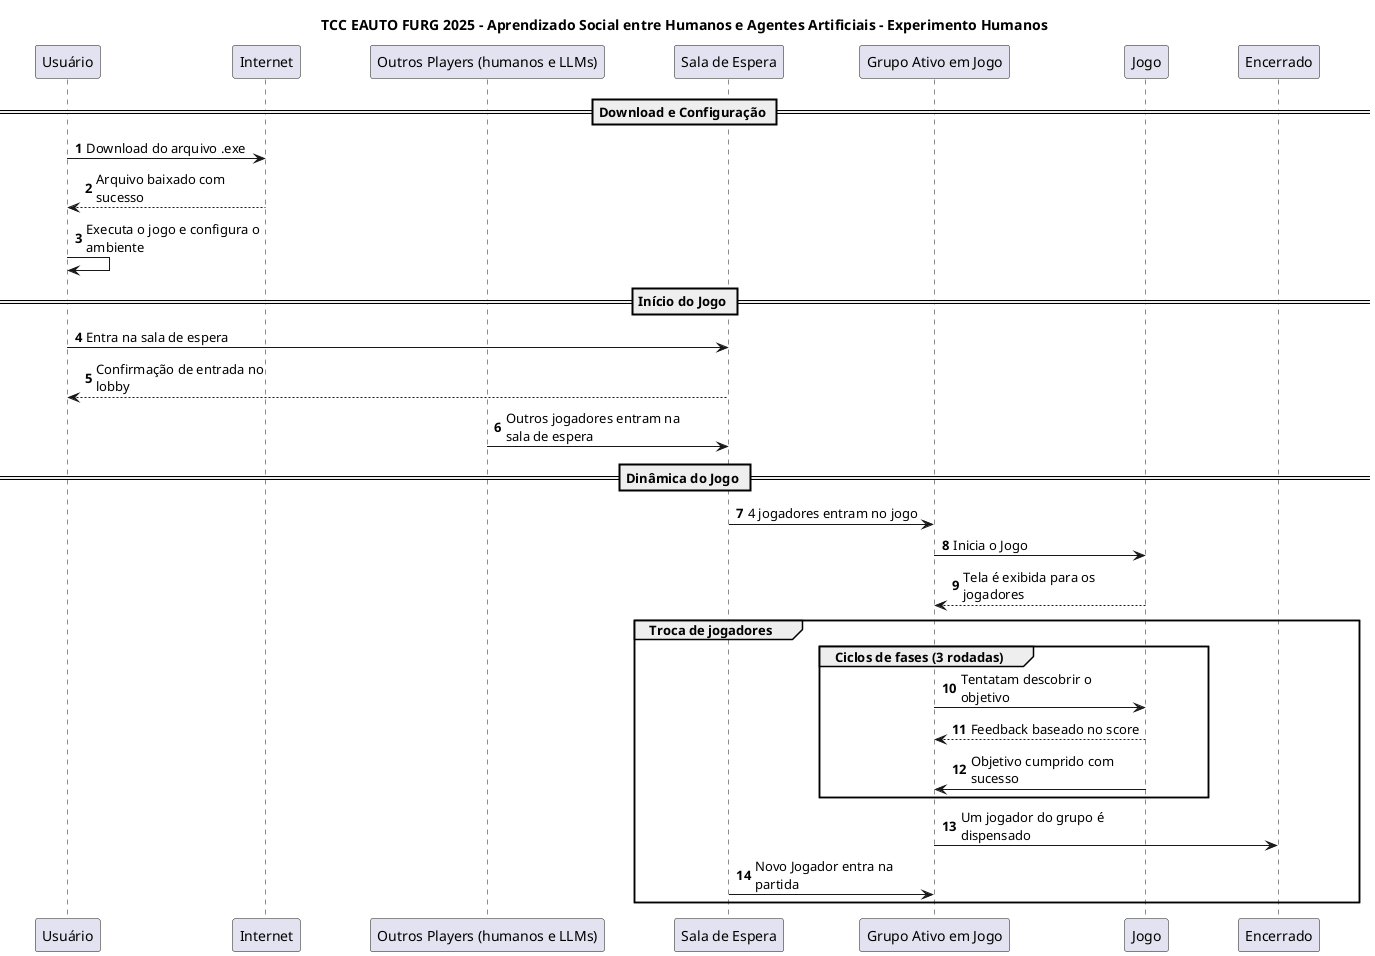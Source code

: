 @startuml SimuladorBasicoGeracaoTrajetorias

title "TCC EAUTO FURG 2025 - Aprendizado Social entre Humanos e Agentes Artificiais - Experimento Humanos"

' Definição de estilo
skinparam ParticipantPadding 30
skinparam MaxMessageSize 180

autonumber

participant Usuário as User
participant "Internet" as IT
participant "Outros Players (humanos e LLMs)" as Players
participant "Sala de Espera" as WR
participant "Grupo Ativo em Jogo" as PActive
participant "Jogo" as Game
participant "Encerrado" as DISM

== Download e Configuração ==

User -> IT: Download do arquivo .exe
IT --> User: Arquivo baixado com sucesso
User -> User: Executa o jogo e configura o ambiente

== Início do Jogo ==

User -> WR: Entra na sala de espera
WR --> User: Confirmação de entrada no lobby

Players -> WR: Outros jogadores entram na sala de espera

== Dinâmica do Jogo ==

WR -> PActive: 4 jogadores entram no jogo
Game <- PActive: Inicia o Jogo 
Game --> PActive: Tela é exibida para os jogadores

group Troca de jogadores 
    group Ciclos de fases (3 rodadas)
        PActive -> Game: Tentatam descobrir o objetivo
        Game --> PActive: Feedback baseado no score
        Game -> PActive: Objetivo cumprido com sucesso
    end

    PActive -> DISM: Um jogador do grupo é dispensado
    WR -> PActive: Novo Jogador entra na partida
end

@enduml
